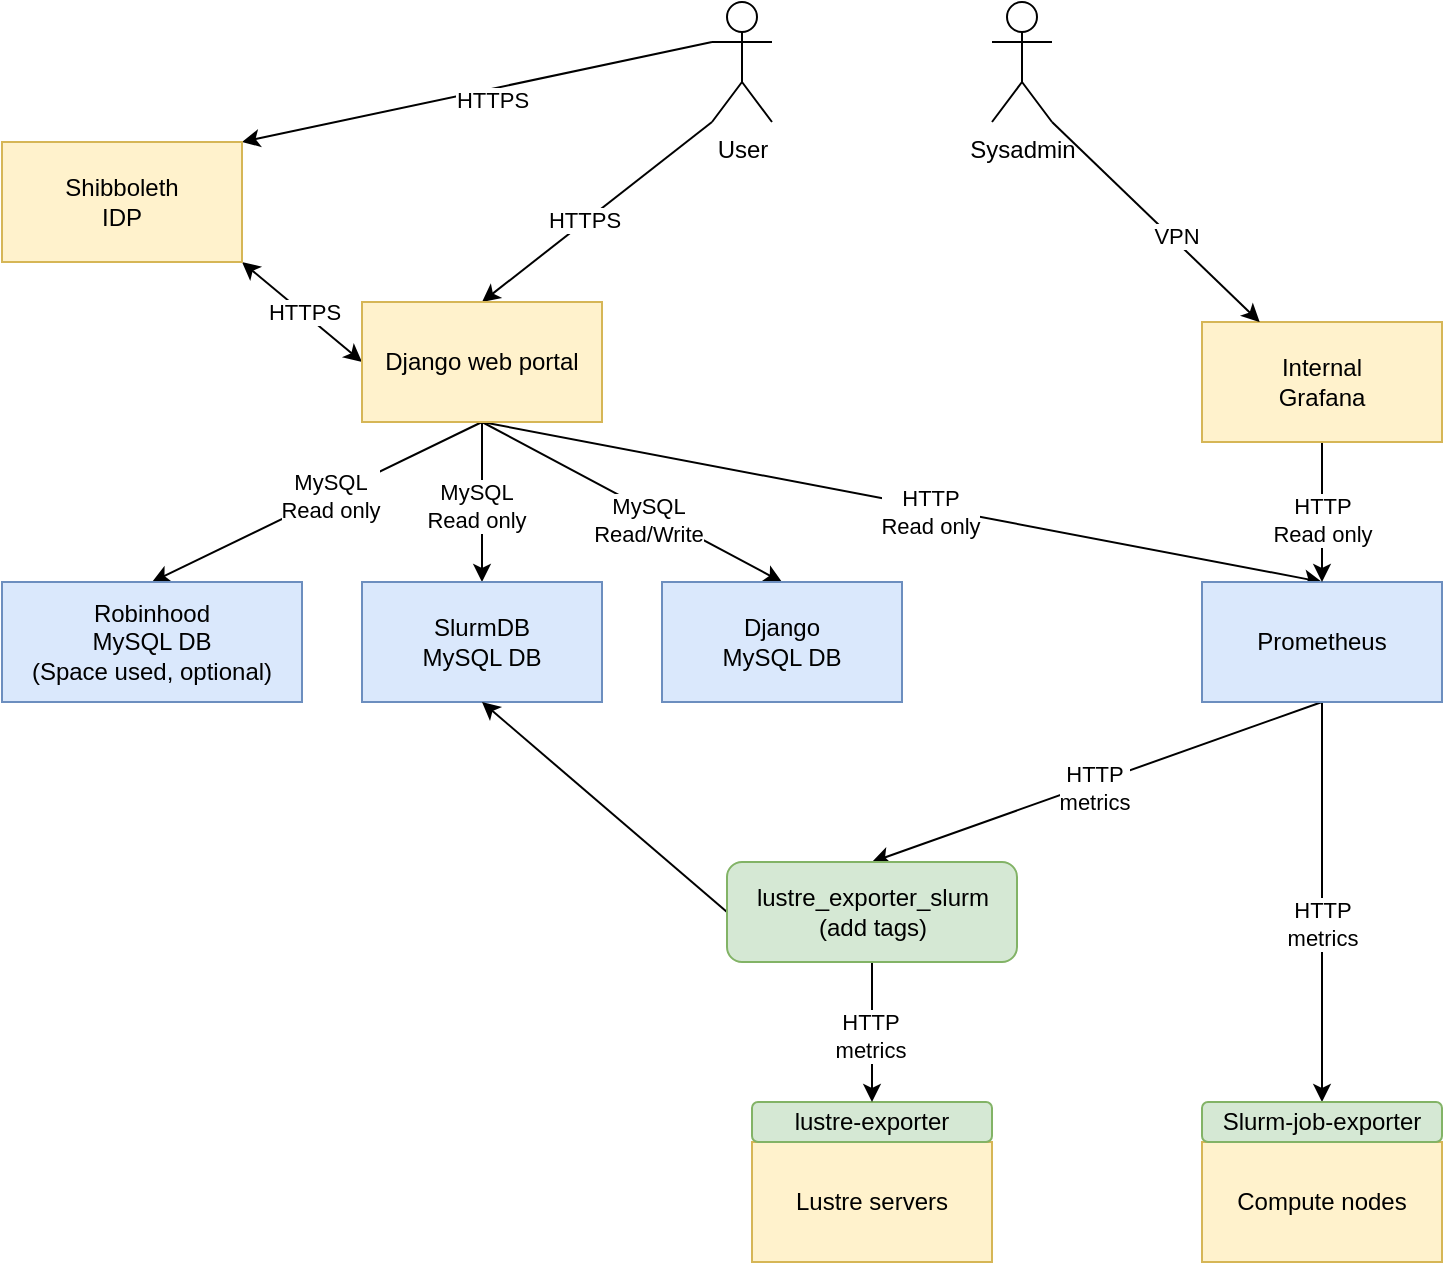 <mxfile version="14.5.1" type="device"><diagram id="-NId3ZlMVCXg05aE63jT" name="Page-1"><mxGraphModel dx="946" dy="672" grid="1" gridSize="10" guides="1" tooltips="1" connect="1" arrows="1" fold="1" page="1" pageScale="1" pageWidth="850" pageHeight="1100" math="0" shadow="0"><root><mxCell id="0"/><mxCell id="1" parent="0"/><mxCell id="UdgohoB4-5WOPksU1kA--21" style="edgeStyle=none;rounded=0;orthogonalLoop=1;jettySize=auto;html=1;exitX=0;exitY=0.333;exitDx=0;exitDy=0;exitPerimeter=0;entryX=1;entryY=0;entryDx=0;entryDy=0;" edge="1" parent="1" source="UdgohoB4-5WOPksU1kA--1" target="UdgohoB4-5WOPksU1kA--19"><mxGeometry relative="1" as="geometry"/></mxCell><mxCell id="UdgohoB4-5WOPksU1kA--24" value="HTTPS" style="edgeLabel;html=1;align=center;verticalAlign=middle;resizable=0;points=[];" vertex="1" connectable="0" parent="UdgohoB4-5WOPksU1kA--21"><mxGeometry x="-0.049" y="5" relative="1" as="geometry"><mxPoint as="offset"/></mxGeometry></mxCell><mxCell id="UdgohoB4-5WOPksU1kA--22" style="edgeStyle=none;rounded=0;orthogonalLoop=1;jettySize=auto;html=1;exitX=0;exitY=1;exitDx=0;exitDy=0;exitPerimeter=0;entryX=0.5;entryY=0;entryDx=0;entryDy=0;" edge="1" parent="1" source="UdgohoB4-5WOPksU1kA--1" target="UdgohoB4-5WOPksU1kA--2"><mxGeometry relative="1" as="geometry"/></mxCell><mxCell id="UdgohoB4-5WOPksU1kA--23" value="HTTPS" style="edgeLabel;html=1;align=center;verticalAlign=middle;resizable=0;points=[];" vertex="1" connectable="0" parent="UdgohoB4-5WOPksU1kA--22"><mxGeometry x="0.102" y="-1" relative="1" as="geometry"><mxPoint as="offset"/></mxGeometry></mxCell><mxCell id="UdgohoB4-5WOPksU1kA--1" value="User" style="shape=umlActor;verticalLabelPosition=bottom;verticalAlign=top;html=1;outlineConnect=0;" vertex="1" parent="1"><mxGeometry x="395" y="50" width="30" height="60" as="geometry"/></mxCell><mxCell id="UdgohoB4-5WOPksU1kA--16" style="edgeStyle=none;rounded=0;orthogonalLoop=1;jettySize=auto;html=1;exitX=0.5;exitY=1;exitDx=0;exitDy=0;entryX=0.5;entryY=0;entryDx=0;entryDy=0;" edge="1" parent="1" source="UdgohoB4-5WOPksU1kA--2" target="UdgohoB4-5WOPksU1kA--3"><mxGeometry relative="1" as="geometry"/></mxCell><mxCell id="UdgohoB4-5WOPksU1kA--27" value="HTTP&lt;br&gt;Read only" style="edgeLabel;html=1;align=center;verticalAlign=middle;resizable=0;points=[];" vertex="1" connectable="0" parent="UdgohoB4-5WOPksU1kA--16"><mxGeometry x="0.067" y="-2" relative="1" as="geometry"><mxPoint as="offset"/></mxGeometry></mxCell><mxCell id="UdgohoB4-5WOPksU1kA--17" style="edgeStyle=none;rounded=0;orthogonalLoop=1;jettySize=auto;html=1;exitX=0.5;exitY=1;exitDx=0;exitDy=0;entryX=0.5;entryY=0;entryDx=0;entryDy=0;" edge="1" parent="1" source="UdgohoB4-5WOPksU1kA--2" target="UdgohoB4-5WOPksU1kA--5"><mxGeometry relative="1" as="geometry"/></mxCell><mxCell id="UdgohoB4-5WOPksU1kA--26" value="MySQL&lt;br&gt;Read only" style="edgeLabel;html=1;align=center;verticalAlign=middle;resizable=0;points=[];" vertex="1" connectable="0" parent="UdgohoB4-5WOPksU1kA--17"><mxGeometry x="0.043" y="-3" relative="1" as="geometry"><mxPoint as="offset"/></mxGeometry></mxCell><mxCell id="UdgohoB4-5WOPksU1kA--18" style="edgeStyle=none;rounded=0;orthogonalLoop=1;jettySize=auto;html=1;exitX=0.5;exitY=1;exitDx=0;exitDy=0;entryX=0.5;entryY=0;entryDx=0;entryDy=0;" edge="1" parent="1" source="UdgohoB4-5WOPksU1kA--2" target="UdgohoB4-5WOPksU1kA--6"><mxGeometry relative="1" as="geometry"/></mxCell><mxCell id="UdgohoB4-5WOPksU1kA--28" value="MySQL&lt;br&gt;Read only" style="edgeLabel;html=1;align=center;verticalAlign=middle;resizable=0;points=[];" vertex="1" connectable="0" parent="UdgohoB4-5WOPksU1kA--18"><mxGeometry x="-0.074" relative="1" as="geometry"><mxPoint as="offset"/></mxGeometry></mxCell><mxCell id="UdgohoB4-5WOPksU1kA--20" style="edgeStyle=none;rounded=0;orthogonalLoop=1;jettySize=auto;html=1;exitX=0;exitY=0.5;exitDx=0;exitDy=0;entryX=1;entryY=1;entryDx=0;entryDy=0;startArrow=classic;startFill=1;" edge="1" parent="1" source="UdgohoB4-5WOPksU1kA--2" target="UdgohoB4-5WOPksU1kA--19"><mxGeometry relative="1" as="geometry"/></mxCell><mxCell id="UdgohoB4-5WOPksU1kA--25" value="HTTPS" style="edgeLabel;html=1;align=center;verticalAlign=middle;resizable=0;points=[];" vertex="1" connectable="0" parent="UdgohoB4-5WOPksU1kA--20"><mxGeometry x="0.004" y="-1" relative="1" as="geometry"><mxPoint as="offset"/></mxGeometry></mxCell><mxCell id="UdgohoB4-5WOPksU1kA--34" style="edgeStyle=none;rounded=0;orthogonalLoop=1;jettySize=auto;html=1;exitX=0.5;exitY=1;exitDx=0;exitDy=0;entryX=0.5;entryY=0;entryDx=0;entryDy=0;startArrow=none;startFill=0;" edge="1" parent="1" source="UdgohoB4-5WOPksU1kA--2" target="UdgohoB4-5WOPksU1kA--33"><mxGeometry relative="1" as="geometry"/></mxCell><mxCell id="UdgohoB4-5WOPksU1kA--35" value="MySQL&lt;br&gt;Read/Write" style="edgeLabel;html=1;align=center;verticalAlign=middle;resizable=0;points=[];" vertex="1" connectable="0" parent="UdgohoB4-5WOPksU1kA--34"><mxGeometry x="0.132" y="-4" relative="1" as="geometry"><mxPoint as="offset"/></mxGeometry></mxCell><mxCell id="UdgohoB4-5WOPksU1kA--2" value="Django web portal" style="rounded=0;whiteSpace=wrap;html=1;fillColor=#fff2cc;strokeColor=#d6b656;" vertex="1" parent="1"><mxGeometry x="220" y="200" width="120" height="60" as="geometry"/></mxCell><mxCell id="UdgohoB4-5WOPksU1kA--12" style="rounded=0;orthogonalLoop=1;jettySize=auto;html=1;exitX=0.5;exitY=1;exitDx=0;exitDy=0;entryX=0.5;entryY=0;entryDx=0;entryDy=0;" edge="1" parent="1" source="UdgohoB4-5WOPksU1kA--3" target="UdgohoB4-5WOPksU1kA--11"><mxGeometry relative="1" as="geometry"/></mxCell><mxCell id="UdgohoB4-5WOPksU1kA--31" value="HTTP&lt;br&gt;metrics" style="edgeLabel;html=1;align=center;verticalAlign=middle;resizable=0;points=[];" vertex="1" connectable="0" parent="UdgohoB4-5WOPksU1kA--12"><mxGeometry x="0.022" y="2" relative="1" as="geometry"><mxPoint as="offset"/></mxGeometry></mxCell><mxCell id="UdgohoB4-5WOPksU1kA--15" style="edgeStyle=none;rounded=0;orthogonalLoop=1;jettySize=auto;html=1;exitX=0.5;exitY=1;exitDx=0;exitDy=0;entryX=0.5;entryY=0;entryDx=0;entryDy=0;" edge="1" parent="1" source="UdgohoB4-5WOPksU1kA--3" target="UdgohoB4-5WOPksU1kA--10"><mxGeometry relative="1" as="geometry"/></mxCell><mxCell id="UdgohoB4-5WOPksU1kA--29" value="HTTP&lt;br&gt;metrics" style="edgeLabel;html=1;align=center;verticalAlign=middle;resizable=0;points=[];" vertex="1" connectable="0" parent="UdgohoB4-5WOPksU1kA--15"><mxGeometry x="-0.336" y="2" relative="1" as="geometry"><mxPoint x="-2" y="44" as="offset"/></mxGeometry></mxCell><mxCell id="UdgohoB4-5WOPksU1kA--3" value="Prometheus" style="rounded=0;whiteSpace=wrap;html=1;fillColor=#dae8fc;strokeColor=#6c8ebf;" vertex="1" parent="1"><mxGeometry x="640" y="340" width="120" height="60" as="geometry"/></mxCell><mxCell id="UdgohoB4-5WOPksU1kA--5" value="SlurmDB&lt;br&gt;MySQL DB" style="rounded=0;whiteSpace=wrap;html=1;fillColor=#dae8fc;strokeColor=#6c8ebf;" vertex="1" parent="1"><mxGeometry x="220" y="340" width="120" height="60" as="geometry"/></mxCell><mxCell id="UdgohoB4-5WOPksU1kA--6" value="Robinhood&lt;br&gt;MySQL DB&lt;br&gt;(Space used, optional)" style="rounded=0;whiteSpace=wrap;html=1;fillColor=#dae8fc;strokeColor=#6c8ebf;" vertex="1" parent="1"><mxGeometry x="40" y="340" width="150" height="60" as="geometry"/></mxCell><mxCell id="UdgohoB4-5WOPksU1kA--7" value="Lustre servers" style="rounded=0;whiteSpace=wrap;html=1;fillColor=#fff2cc;strokeColor=#d6b656;" vertex="1" parent="1"><mxGeometry x="415" y="620" width="120" height="60" as="geometry"/></mxCell><mxCell id="UdgohoB4-5WOPksU1kA--8" value="lustre-exporter" style="rounded=1;whiteSpace=wrap;html=1;fillColor=#d5e8d4;strokeColor=#82b366;" vertex="1" parent="1"><mxGeometry x="415" y="600" width="120" height="20" as="geometry"/></mxCell><mxCell id="UdgohoB4-5WOPksU1kA--9" value="Compute nodes" style="rounded=0;whiteSpace=wrap;html=1;fillColor=#fff2cc;strokeColor=#d6b656;" vertex="1" parent="1"><mxGeometry x="640" y="620" width="120" height="60" as="geometry"/></mxCell><mxCell id="UdgohoB4-5WOPksU1kA--10" value="Slurm-job-exporter" style="rounded=1;whiteSpace=wrap;html=1;fillColor=#d5e8d4;strokeColor=#82b366;" vertex="1" parent="1"><mxGeometry x="640" y="600" width="120" height="20" as="geometry"/></mxCell><mxCell id="UdgohoB4-5WOPksU1kA--13" style="edgeStyle=orthogonalEdgeStyle;rounded=0;orthogonalLoop=1;jettySize=auto;html=1;exitX=0.5;exitY=1;exitDx=0;exitDy=0;entryX=0.5;entryY=0;entryDx=0;entryDy=0;" edge="1" parent="1" source="UdgohoB4-5WOPksU1kA--11" target="UdgohoB4-5WOPksU1kA--8"><mxGeometry relative="1" as="geometry"/></mxCell><mxCell id="UdgohoB4-5WOPksU1kA--30" value="HTTP&lt;br&gt;metrics" style="edgeLabel;html=1;align=center;verticalAlign=middle;resizable=0;points=[];" vertex="1" connectable="0" parent="UdgohoB4-5WOPksU1kA--13"><mxGeometry x="0.044" y="-1" relative="1" as="geometry"><mxPoint as="offset"/></mxGeometry></mxCell><mxCell id="UdgohoB4-5WOPksU1kA--14" style="rounded=0;orthogonalLoop=1;jettySize=auto;html=1;exitX=0;exitY=0.5;exitDx=0;exitDy=0;entryX=0.5;entryY=1;entryDx=0;entryDy=0;" edge="1" parent="1" source="UdgohoB4-5WOPksU1kA--11" target="UdgohoB4-5WOPksU1kA--5"><mxGeometry relative="1" as="geometry"/></mxCell><mxCell id="UdgohoB4-5WOPksU1kA--11" value="lustre_exporter_slurm&lt;br&gt;(add tags)" style="rounded=1;whiteSpace=wrap;html=1;fillColor=#d5e8d4;strokeColor=#82b366;" vertex="1" parent="1"><mxGeometry x="402.5" y="480" width="145" height="50" as="geometry"/></mxCell><mxCell id="UdgohoB4-5WOPksU1kA--19" value="Shibboleth&lt;br&gt;IDP" style="rounded=0;whiteSpace=wrap;html=1;fillColor=#fff2cc;strokeColor=#d6b656;" vertex="1" parent="1"><mxGeometry x="40" y="120" width="120" height="60" as="geometry"/></mxCell><mxCell id="UdgohoB4-5WOPksU1kA--33" value="Django&lt;br&gt;MySQL DB" style="rounded=0;whiteSpace=wrap;html=1;fillColor=#dae8fc;strokeColor=#6c8ebf;" vertex="1" parent="1"><mxGeometry x="370" y="340" width="120" height="60" as="geometry"/></mxCell><mxCell id="UdgohoB4-5WOPksU1kA--37" style="edgeStyle=none;rounded=0;orthogonalLoop=1;jettySize=auto;html=1;exitX=0.5;exitY=1;exitDx=0;exitDy=0;entryX=0.5;entryY=0;entryDx=0;entryDy=0;startArrow=none;startFill=0;" edge="1" parent="1" source="UdgohoB4-5WOPksU1kA--36" target="UdgohoB4-5WOPksU1kA--3"><mxGeometry relative="1" as="geometry"/></mxCell><mxCell id="UdgohoB4-5WOPksU1kA--41" value="HTTP&lt;br&gt;Read only" style="edgeLabel;html=1;align=center;verticalAlign=middle;resizable=0;points=[];" vertex="1" connectable="0" parent="UdgohoB4-5WOPksU1kA--37"><mxGeometry x="0.114" relative="1" as="geometry"><mxPoint as="offset"/></mxGeometry></mxCell><mxCell id="UdgohoB4-5WOPksU1kA--36" value="Internal &lt;br&gt;Grafana" style="rounded=0;whiteSpace=wrap;html=1;fillColor=#fff2cc;strokeColor=#d6b656;" vertex="1" parent="1"><mxGeometry x="640" y="210" width="120" height="60" as="geometry"/></mxCell><mxCell id="UdgohoB4-5WOPksU1kA--39" value="" style="edgeStyle=none;rounded=0;orthogonalLoop=1;jettySize=auto;html=1;startArrow=none;startFill=0;exitX=1;exitY=1;exitDx=0;exitDy=0;exitPerimeter=0;" edge="1" parent="1" source="UdgohoB4-5WOPksU1kA--38" target="UdgohoB4-5WOPksU1kA--36"><mxGeometry relative="1" as="geometry"/></mxCell><mxCell id="UdgohoB4-5WOPksU1kA--40" value="VPN" style="edgeLabel;html=1;align=center;verticalAlign=middle;resizable=0;points=[];" vertex="1" connectable="0" parent="UdgohoB4-5WOPksU1kA--39"><mxGeometry x="0.159" y="2" relative="1" as="geometry"><mxPoint as="offset"/></mxGeometry></mxCell><mxCell id="UdgohoB4-5WOPksU1kA--38" value="Sysadmin" style="shape=umlActor;verticalLabelPosition=bottom;verticalAlign=top;html=1;outlineConnect=0;" vertex="1" parent="1"><mxGeometry x="535" y="50" width="30" height="60" as="geometry"/></mxCell></root></mxGraphModel></diagram></mxfile>